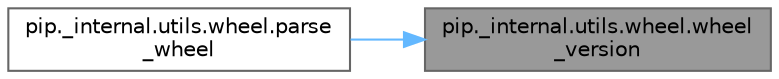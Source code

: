 digraph "pip._internal.utils.wheel.wheel_version"
{
 // LATEX_PDF_SIZE
  bgcolor="transparent";
  edge [fontname=Helvetica,fontsize=10,labelfontname=Helvetica,labelfontsize=10];
  node [fontname=Helvetica,fontsize=10,shape=box,height=0.2,width=0.4];
  rankdir="RL";
  Node1 [id="Node000001",label="pip._internal.utils.wheel.wheel\l_version",height=0.2,width=0.4,color="gray40", fillcolor="grey60", style="filled", fontcolor="black",tooltip=" "];
  Node1 -> Node2 [id="edge1_Node000001_Node000002",dir="back",color="steelblue1",style="solid",tooltip=" "];
  Node2 [id="Node000002",label="pip._internal.utils.wheel.parse\l_wheel",height=0.2,width=0.4,color="grey40", fillcolor="white", style="filled",URL="$namespacepip_1_1__internal_1_1utils_1_1wheel.html#a7c8d22f8f11fcf598028f89a45452b62",tooltip=" "];
}
